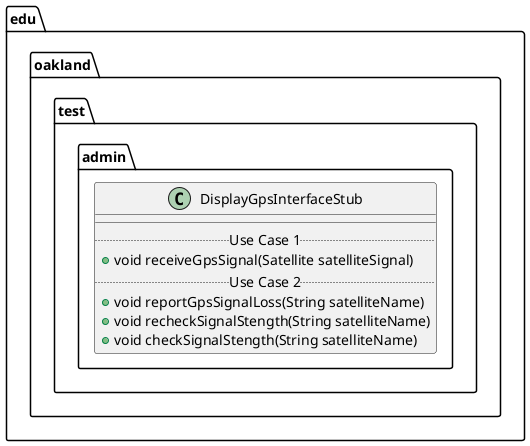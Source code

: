 @startuml DisplayGpsInterfaceStub

package edu.oakland.test.admin {
    class DisplayGpsInterfaceStub {
        __
        .. Use Case 1 ..
        + void receiveGpsSignal(Satellite satelliteSignal)
        .. Use Case 2 ..
        + void reportGpsSignalLoss(String satelliteName)
        + void recheckSignalStength(String satelliteName)
        + void checkSignalStength(String satelliteName)
    }
}

@enduml
